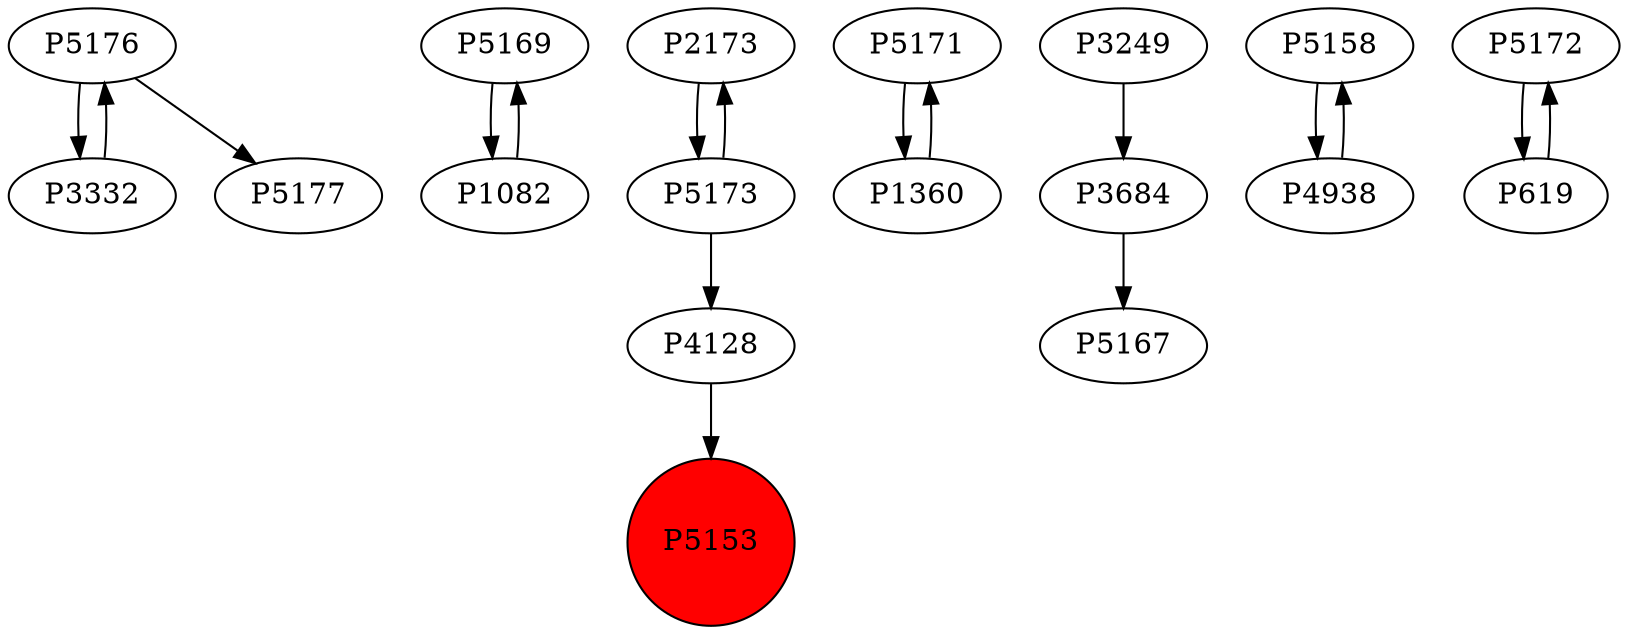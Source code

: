 digraph {
	P5176 -> P3332
	P5169 -> P1082
	P2173 -> P5173
	P1082 -> P5169
	P5176 -> P5177
	P5171 -> P1360
	P5173 -> P2173
	P3684 -> P5167
	P1360 -> P5171
	P5173 -> P4128
	P4128 -> P5153
	P5158 -> P4938
	P4938 -> P5158
	P3332 -> P5176
	P5172 -> P619
	P3249 -> P3684
	P619 -> P5172
	P5153 [shape=circle]
	P5153 [style=filled]
	P5153 [fillcolor=red]
}